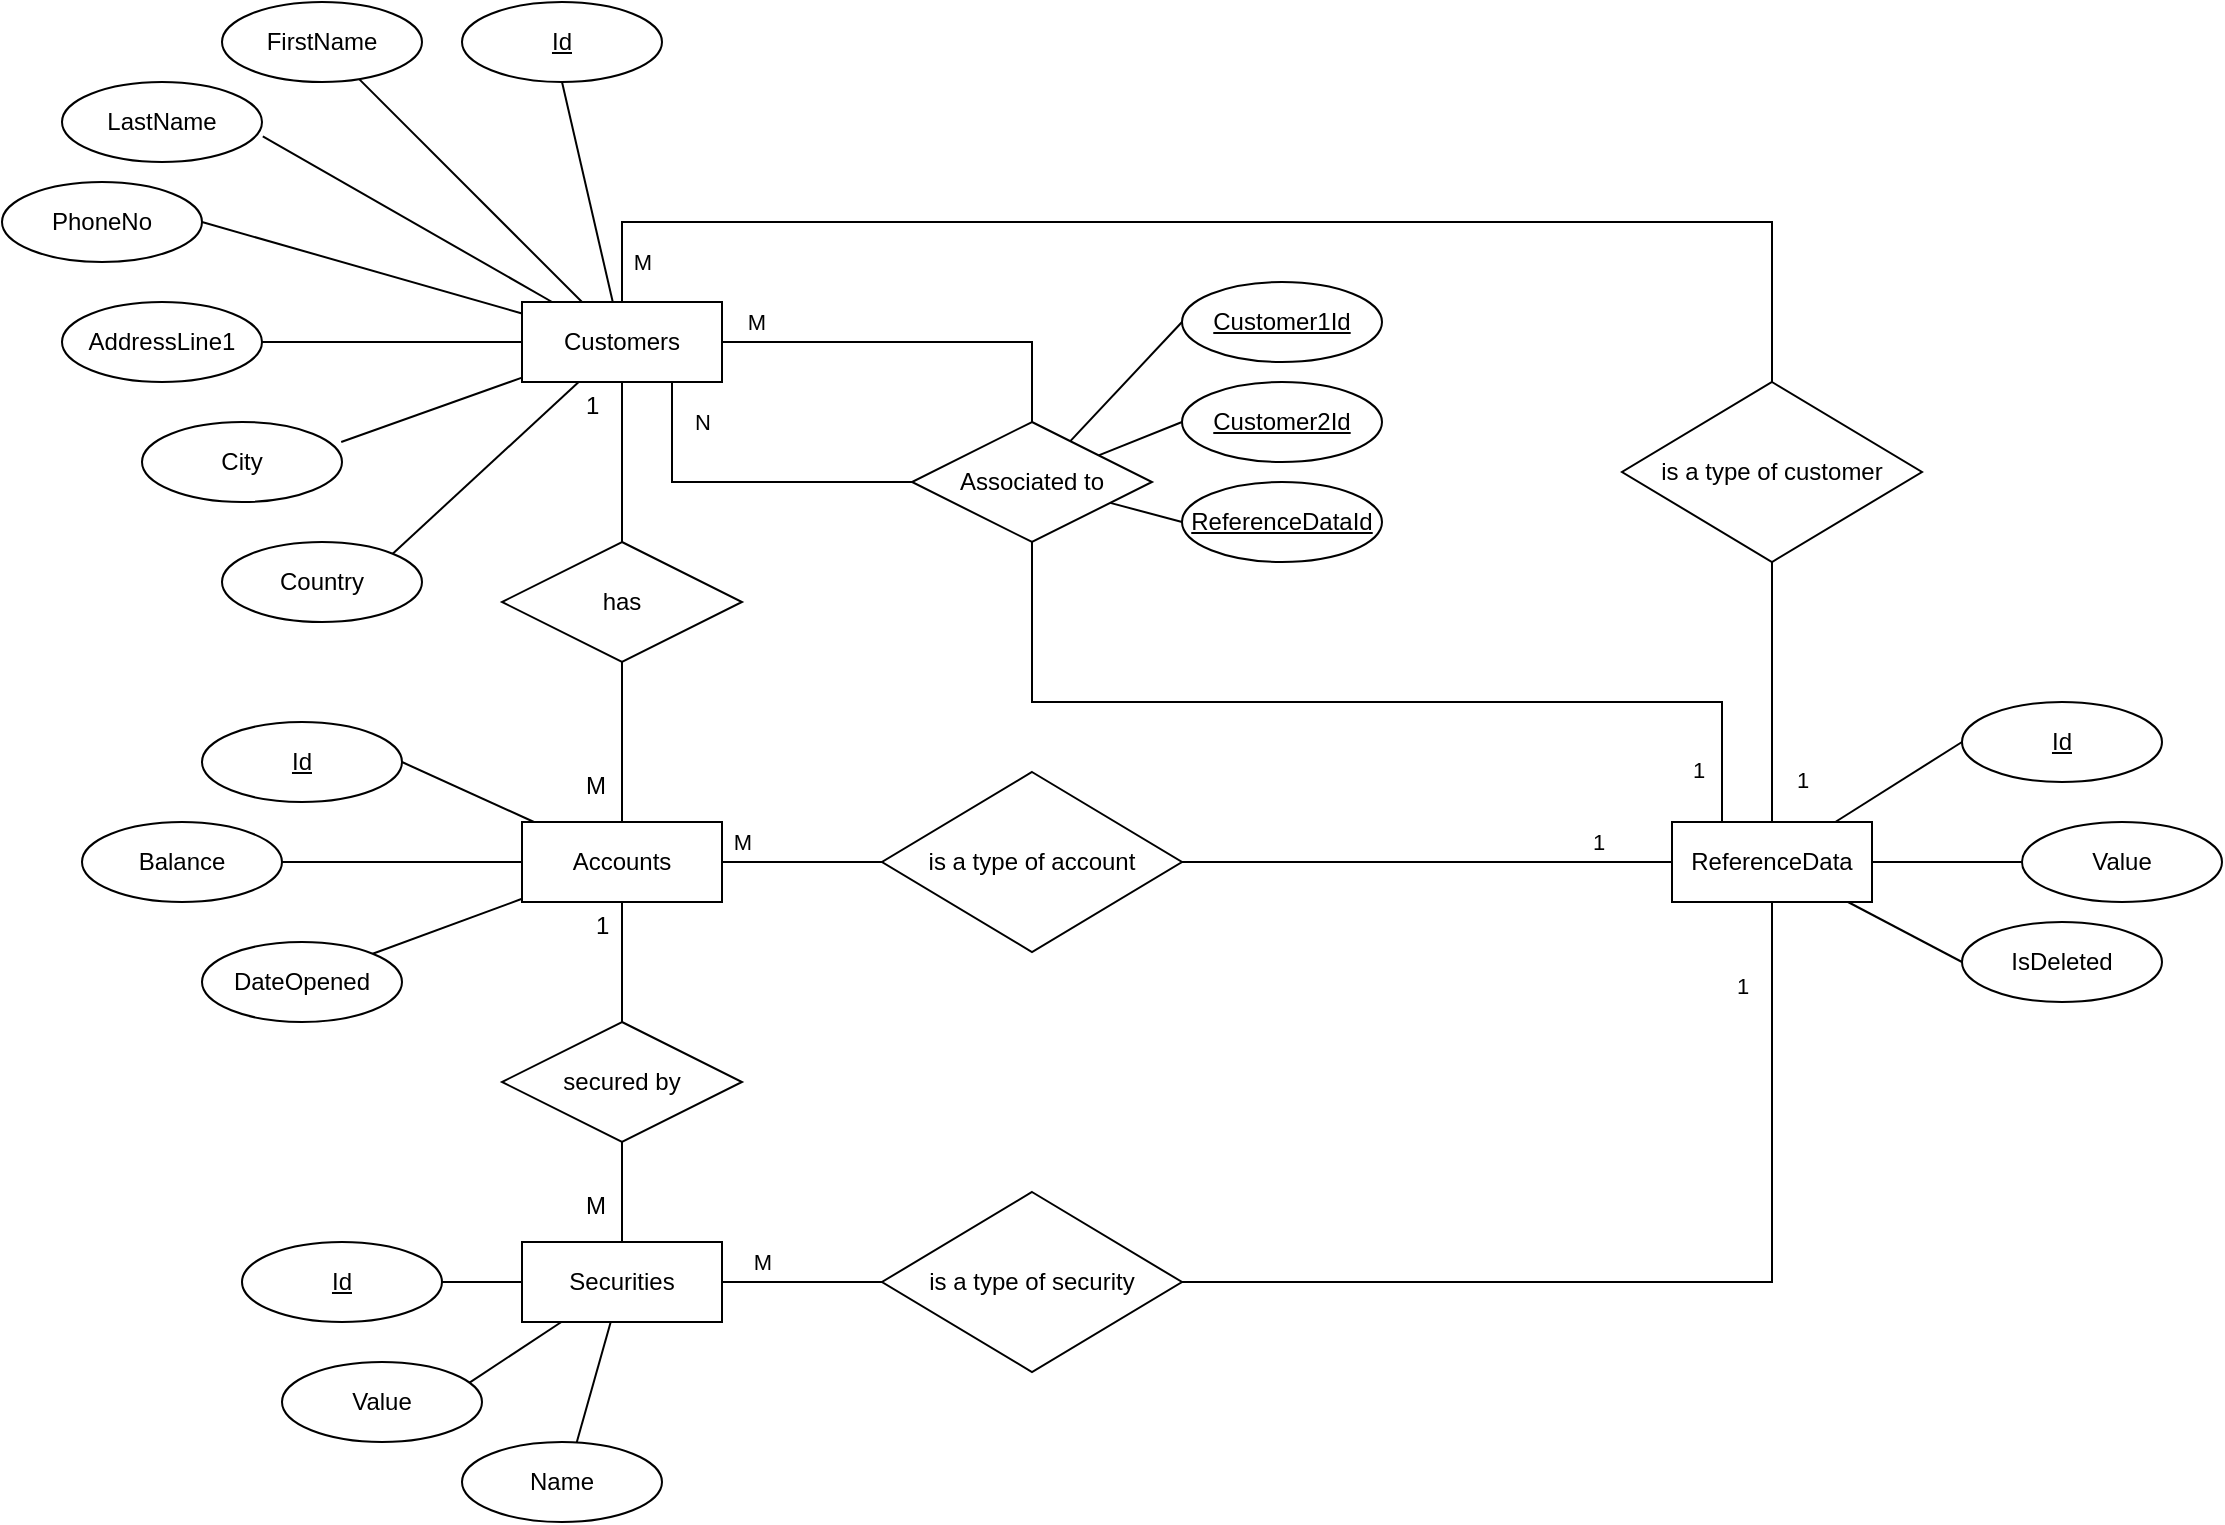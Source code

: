 <mxfile version="13.9.9" type="device"><diagram id="R2lEEEUBdFMjLlhIrx00" name="Page-1"><mxGraphModel dx="1024" dy="592" grid="1" gridSize="10" guides="1" tooltips="1" connect="1" arrows="1" fold="1" page="1" pageScale="1" pageWidth="850" pageHeight="1100" math="0" shadow="0" extFonts="Permanent Marker^https://fonts.googleapis.com/css?family=Permanent+Marker"><root><mxCell id="0"/><mxCell id="1" parent="0"/><mxCell id="FqsRvn6V4oS4oBVbZJFk-26" style="edgeStyle=orthogonalEdgeStyle;rounded=0;orthogonalLoop=1;jettySize=auto;html=1;entryX=0.5;entryY=0;entryDx=0;entryDy=0;endArrow=none;endFill=0;exitX=0.5;exitY=0;exitDx=0;exitDy=0;" parent="1" source="FqsRvn6V4oS4oBVbZJFk-1" target="FqsRvn6V4oS4oBVbZJFk-25" edge="1"><mxGeometry relative="1" as="geometry"><Array as="points"><mxPoint x="440" y="120"/><mxPoint x="1015" y="120"/></Array></mxGeometry></mxCell><mxCell id="FqsRvn6V4oS4oBVbZJFk-28" value="M" style="edgeLabel;html=1;align=center;verticalAlign=middle;resizable=0;points=[];" parent="FqsRvn6V4oS4oBVbZJFk-26" vertex="1" connectable="0"><mxGeometry x="-0.869" y="-4" relative="1" as="geometry"><mxPoint x="4" y="16" as="offset"/></mxGeometry></mxCell><mxCell id="FqsRvn6V4oS4oBVbZJFk-53" style="edgeStyle=orthogonalEdgeStyle;rounded=0;orthogonalLoop=1;jettySize=auto;html=1;entryX=0.5;entryY=0;entryDx=0;entryDy=0;endArrow=none;endFill=0;" parent="1" source="FqsRvn6V4oS4oBVbZJFk-1" target="FqsRvn6V4oS4oBVbZJFk-44" edge="1"><mxGeometry relative="1" as="geometry"/></mxCell><mxCell id="FqsRvn6V4oS4oBVbZJFk-54" value="M" style="edgeLabel;html=1;align=center;verticalAlign=middle;resizable=0;points=[];" parent="FqsRvn6V4oS4oBVbZJFk-53" vertex="1" connectable="0"><mxGeometry x="-0.83" y="1" relative="1" as="geometry"><mxPoint y="-9" as="offset"/></mxGeometry></mxCell><mxCell id="FqsRvn6V4oS4oBVbZJFk-67" style="rounded=0;orthogonalLoop=1;jettySize=auto;html=1;entryX=0.5;entryY=1;entryDx=0;entryDy=0;endArrow=none;endFill=0;" parent="1" source="FqsRvn6V4oS4oBVbZJFk-1" target="FqsRvn6V4oS4oBVbZJFk-59" edge="1"><mxGeometry relative="1" as="geometry"/></mxCell><mxCell id="FqsRvn6V4oS4oBVbZJFk-68" style="edgeStyle=none;rounded=0;orthogonalLoop=1;jettySize=auto;html=1;endArrow=none;endFill=0;" parent="1" source="FqsRvn6V4oS4oBVbZJFk-1" target="FqsRvn6V4oS4oBVbZJFk-60" edge="1"><mxGeometry relative="1" as="geometry"/></mxCell><mxCell id="FqsRvn6V4oS4oBVbZJFk-69" style="edgeStyle=none;rounded=0;orthogonalLoop=1;jettySize=auto;html=1;entryX=1.004;entryY=0.68;entryDx=0;entryDy=0;entryPerimeter=0;endArrow=none;endFill=0;" parent="1" source="FqsRvn6V4oS4oBVbZJFk-1" target="FqsRvn6V4oS4oBVbZJFk-61" edge="1"><mxGeometry relative="1" as="geometry"/></mxCell><mxCell id="FqsRvn6V4oS4oBVbZJFk-70" style="edgeStyle=none;rounded=0;orthogonalLoop=1;jettySize=auto;html=1;entryX=1;entryY=0.5;entryDx=0;entryDy=0;endArrow=none;endFill=0;" parent="1" source="FqsRvn6V4oS4oBVbZJFk-1" target="FqsRvn6V4oS4oBVbZJFk-62" edge="1"><mxGeometry relative="1" as="geometry"/></mxCell><mxCell id="FqsRvn6V4oS4oBVbZJFk-71" style="edgeStyle=none;rounded=0;orthogonalLoop=1;jettySize=auto;html=1;entryX=1;entryY=0.5;entryDx=0;entryDy=0;endArrow=none;endFill=0;" parent="1" source="FqsRvn6V4oS4oBVbZJFk-1" target="FqsRvn6V4oS4oBVbZJFk-63" edge="1"><mxGeometry relative="1" as="geometry"/></mxCell><mxCell id="FqsRvn6V4oS4oBVbZJFk-72" style="edgeStyle=none;rounded=0;orthogonalLoop=1;jettySize=auto;html=1;entryX=0.996;entryY=0.25;entryDx=0;entryDy=0;entryPerimeter=0;endArrow=none;endFill=0;" parent="1" source="FqsRvn6V4oS4oBVbZJFk-1" target="FqsRvn6V4oS4oBVbZJFk-64" edge="1"><mxGeometry relative="1" as="geometry"/></mxCell><mxCell id="FqsRvn6V4oS4oBVbZJFk-73" style="edgeStyle=none;rounded=0;orthogonalLoop=1;jettySize=auto;html=1;entryX=1;entryY=0;entryDx=0;entryDy=0;endArrow=none;endFill=0;" parent="1" source="FqsRvn6V4oS4oBVbZJFk-1" target="FqsRvn6V4oS4oBVbZJFk-65" edge="1"><mxGeometry relative="1" as="geometry"/></mxCell><mxCell id="FqsRvn6V4oS4oBVbZJFk-1" value="Customers" style="whiteSpace=wrap;html=1;align=center;" parent="1" vertex="1"><mxGeometry x="390" y="160" width="100" height="40" as="geometry"/></mxCell><mxCell id="FqsRvn6V4oS4oBVbZJFk-78" style="edgeStyle=none;rounded=0;orthogonalLoop=1;jettySize=auto;html=1;entryX=1;entryY=0.5;entryDx=0;entryDy=0;endArrow=none;endFill=0;" parent="1" source="FqsRvn6V4oS4oBVbZJFk-2" target="FqsRvn6V4oS4oBVbZJFk-76" edge="1"><mxGeometry relative="1" as="geometry"/></mxCell><mxCell id="FqsRvn6V4oS4oBVbZJFk-79" style="edgeStyle=none;rounded=0;orthogonalLoop=1;jettySize=auto;html=1;endArrow=none;endFill=0;" parent="1" source="FqsRvn6V4oS4oBVbZJFk-2" target="FqsRvn6V4oS4oBVbZJFk-74" edge="1"><mxGeometry relative="1" as="geometry"/></mxCell><mxCell id="FqsRvn6V4oS4oBVbZJFk-80" style="edgeStyle=none;rounded=0;orthogonalLoop=1;jettySize=auto;html=1;entryX=1;entryY=0;entryDx=0;entryDy=0;endArrow=none;endFill=0;" parent="1" source="FqsRvn6V4oS4oBVbZJFk-2" target="FqsRvn6V4oS4oBVbZJFk-77" edge="1"><mxGeometry relative="1" as="geometry"/></mxCell><mxCell id="FqsRvn6V4oS4oBVbZJFk-2" value="Accounts" style="whiteSpace=wrap;html=1;align=center;" parent="1" vertex="1"><mxGeometry x="390" y="420" width="100" height="40" as="geometry"/></mxCell><mxCell id="FqsRvn6V4oS4oBVbZJFk-85" style="edgeStyle=none;rounded=0;orthogonalLoop=1;jettySize=auto;html=1;entryX=1;entryY=0.5;entryDx=0;entryDy=0;endArrow=none;endFill=0;" parent="1" source="FqsRvn6V4oS4oBVbZJFk-3" target="FqsRvn6V4oS4oBVbZJFk-81" edge="1"><mxGeometry relative="1" as="geometry"/></mxCell><mxCell id="FqsRvn6V4oS4oBVbZJFk-86" style="edgeStyle=none;rounded=0;orthogonalLoop=1;jettySize=auto;html=1;entryX=0.936;entryY=0.26;entryDx=0;entryDy=0;entryPerimeter=0;endArrow=none;endFill=0;" parent="1" source="FqsRvn6V4oS4oBVbZJFk-3" target="FqsRvn6V4oS4oBVbZJFk-83" edge="1"><mxGeometry relative="1" as="geometry"/></mxCell><mxCell id="FqsRvn6V4oS4oBVbZJFk-87" style="edgeStyle=none;rounded=0;orthogonalLoop=1;jettySize=auto;html=1;entryX=0.572;entryY=0.02;entryDx=0;entryDy=0;entryPerimeter=0;endArrow=none;endFill=0;" parent="1" source="FqsRvn6V4oS4oBVbZJFk-3" target="FqsRvn6V4oS4oBVbZJFk-84" edge="1"><mxGeometry relative="1" as="geometry"/></mxCell><mxCell id="FqsRvn6V4oS4oBVbZJFk-3" value="Securities" style="whiteSpace=wrap;html=1;align=center;" parent="1" vertex="1"><mxGeometry x="390" y="630" width="100" height="40" as="geometry"/></mxCell><mxCell id="FqsRvn6V4oS4oBVbZJFk-90" style="edgeStyle=none;rounded=0;orthogonalLoop=1;jettySize=auto;html=1;entryX=0;entryY=0.5;entryDx=0;entryDy=0;endArrow=none;endFill=0;" parent="1" source="FqsRvn6V4oS4oBVbZJFk-4" target="FqsRvn6V4oS4oBVbZJFk-82" edge="1"><mxGeometry relative="1" as="geometry"/></mxCell><mxCell id="FqsRvn6V4oS4oBVbZJFk-91" style="edgeStyle=none;rounded=0;orthogonalLoop=1;jettySize=auto;html=1;entryX=0;entryY=0.5;entryDx=0;entryDy=0;endArrow=none;endFill=0;" parent="1" source="FqsRvn6V4oS4oBVbZJFk-4" target="FqsRvn6V4oS4oBVbZJFk-88" edge="1"><mxGeometry relative="1" as="geometry"/></mxCell><mxCell id="FqsRvn6V4oS4oBVbZJFk-92" style="edgeStyle=none;rounded=0;orthogonalLoop=1;jettySize=auto;html=1;entryX=0;entryY=0.5;entryDx=0;entryDy=0;endArrow=none;endFill=0;" parent="1" source="FqsRvn6V4oS4oBVbZJFk-4" target="FqsRvn6V4oS4oBVbZJFk-89" edge="1"><mxGeometry relative="1" as="geometry"/></mxCell><mxCell id="FqsRvn6V4oS4oBVbZJFk-4" value="ReferenceData" style="whiteSpace=wrap;html=1;align=center;" parent="1" vertex="1"><mxGeometry x="965" y="420" width="100" height="40" as="geometry"/></mxCell><mxCell id="FqsRvn6V4oS4oBVbZJFk-14" value="" style="edgeStyle=orthogonalEdgeStyle;rounded=0;orthogonalLoop=1;jettySize=auto;html=1;endArrow=none;endFill=0;" parent="1" source="FqsRvn6V4oS4oBVbZJFk-6" target="FqsRvn6V4oS4oBVbZJFk-1" edge="1"><mxGeometry relative="1" as="geometry"/></mxCell><mxCell id="FqsRvn6V4oS4oBVbZJFk-6" value="has" style="shape=rhombus;perimeter=rhombusPerimeter;whiteSpace=wrap;html=1;align=center;" parent="1" vertex="1"><mxGeometry x="380" y="280" width="120" height="60" as="geometry"/></mxCell><mxCell id="FqsRvn6V4oS4oBVbZJFk-11" value="" style="endArrow=none;html=1;rounded=0;entryX=0.5;entryY=0;entryDx=0;entryDy=0;" parent="1" source="FqsRvn6V4oS4oBVbZJFk-1" target="FqsRvn6V4oS4oBVbZJFk-6" edge="1"><mxGeometry relative="1" as="geometry"><mxPoint x="250" y="410" as="sourcePoint"/><mxPoint x="410" y="410" as="targetPoint"/></mxGeometry></mxCell><mxCell id="FqsRvn6V4oS4oBVbZJFk-12" value="1" style="resizable=0;html=1;align=left;verticalAlign=bottom;" parent="FqsRvn6V4oS4oBVbZJFk-11" connectable="0" vertex="1"><mxGeometry x="-1" relative="1" as="geometry"><mxPoint x="-20" y="20" as="offset"/></mxGeometry></mxCell><mxCell id="FqsRvn6V4oS4oBVbZJFk-13" value="" style="resizable=0;html=1;align=right;verticalAlign=bottom;" parent="FqsRvn6V4oS4oBVbZJFk-11" connectable="0" vertex="1"><mxGeometry x="1" relative="1" as="geometry"><mxPoint x="20" as="offset"/></mxGeometry></mxCell><mxCell id="FqsRvn6V4oS4oBVbZJFk-15" value="" style="endArrow=none;html=1;rounded=0;entryX=0.5;entryY=1;entryDx=0;entryDy=0;exitX=0.5;exitY=0;exitDx=0;exitDy=0;" parent="1" source="FqsRvn6V4oS4oBVbZJFk-2" target="FqsRvn6V4oS4oBVbZJFk-6" edge="1"><mxGeometry relative="1" as="geometry"><mxPoint x="440" y="410" as="sourcePoint"/><mxPoint x="440" y="350" as="targetPoint"/></mxGeometry></mxCell><mxCell id="FqsRvn6V4oS4oBVbZJFk-16" value="M" style="resizable=0;html=1;align=left;verticalAlign=bottom;" parent="FqsRvn6V4oS4oBVbZJFk-15" connectable="0" vertex="1"><mxGeometry x="-1" relative="1" as="geometry"><mxPoint x="-20" y="-10" as="offset"/></mxGeometry></mxCell><mxCell id="FqsRvn6V4oS4oBVbZJFk-17" value="" style="resizable=0;html=1;align=right;verticalAlign=bottom;" parent="FqsRvn6V4oS4oBVbZJFk-15" connectable="0" vertex="1"><mxGeometry x="1" relative="1" as="geometry"><mxPoint x="20" y="20" as="offset"/></mxGeometry></mxCell><mxCell id="FqsRvn6V4oS4oBVbZJFk-18" value="secured by" style="shape=rhombus;perimeter=rhombusPerimeter;whiteSpace=wrap;html=1;align=center;" parent="1" vertex="1"><mxGeometry x="380" y="520" width="120" height="60" as="geometry"/></mxCell><mxCell id="FqsRvn6V4oS4oBVbZJFk-19" value="" style="endArrow=none;html=1;rounded=0;entryX=0.5;entryY=0;entryDx=0;entryDy=0;exitX=0.5;exitY=1;exitDx=0;exitDy=0;" parent="1" source="FqsRvn6V4oS4oBVbZJFk-2" target="FqsRvn6V4oS4oBVbZJFk-18" edge="1"><mxGeometry relative="1" as="geometry"><mxPoint x="290" y="450" as="sourcePoint"/><mxPoint x="260" y="660" as="targetPoint"/></mxGeometry></mxCell><mxCell id="FqsRvn6V4oS4oBVbZJFk-20" value="1" style="resizable=0;html=1;align=left;verticalAlign=bottom;" parent="FqsRvn6V4oS4oBVbZJFk-19" connectable="0" vertex="1"><mxGeometry x="-1" relative="1" as="geometry"><mxPoint x="-15" y="20" as="offset"/></mxGeometry></mxCell><mxCell id="FqsRvn6V4oS4oBVbZJFk-21" value="" style="resizable=0;html=1;align=right;verticalAlign=bottom;" parent="FqsRvn6V4oS4oBVbZJFk-19" connectable="0" vertex="1"><mxGeometry x="1" relative="1" as="geometry"><mxPoint x="20" as="offset"/></mxGeometry></mxCell><mxCell id="FqsRvn6V4oS4oBVbZJFk-22" value="" style="endArrow=none;html=1;rounded=0;entryX=0.5;entryY=1;entryDx=0;entryDy=0;exitX=0.5;exitY=0;exitDx=0;exitDy=0;" parent="1" source="FqsRvn6V4oS4oBVbZJFk-3" target="FqsRvn6V4oS4oBVbZJFk-18" edge="1"><mxGeometry relative="1" as="geometry"><mxPoint x="290" y="670" as="sourcePoint"/><mxPoint x="290" y="600" as="targetPoint"/></mxGeometry></mxCell><mxCell id="FqsRvn6V4oS4oBVbZJFk-23" value="M" style="resizable=0;html=1;align=left;verticalAlign=bottom;" parent="FqsRvn6V4oS4oBVbZJFk-22" connectable="0" vertex="1"><mxGeometry x="-1" relative="1" as="geometry"><mxPoint x="-20" y="-10" as="offset"/></mxGeometry></mxCell><mxCell id="FqsRvn6V4oS4oBVbZJFk-24" value="" style="resizable=0;html=1;align=right;verticalAlign=bottom;" parent="FqsRvn6V4oS4oBVbZJFk-22" connectable="0" vertex="1"><mxGeometry x="1" relative="1" as="geometry"><mxPoint x="20" y="20" as="offset"/></mxGeometry></mxCell><mxCell id="FqsRvn6V4oS4oBVbZJFk-27" style="edgeStyle=orthogonalEdgeStyle;rounded=0;orthogonalLoop=1;jettySize=auto;html=1;entryX=0.5;entryY=0;entryDx=0;entryDy=0;endArrow=none;endFill=0;" parent="1" source="FqsRvn6V4oS4oBVbZJFk-25" target="FqsRvn6V4oS4oBVbZJFk-4" edge="1"><mxGeometry relative="1" as="geometry"/></mxCell><mxCell id="FqsRvn6V4oS4oBVbZJFk-29" value="1" style="edgeLabel;html=1;align=center;verticalAlign=middle;resizable=0;points=[];" parent="FqsRvn6V4oS4oBVbZJFk-27" vertex="1" connectable="0"><mxGeometry x="0.724" y="1" relative="1" as="geometry"><mxPoint x="14" y="-3" as="offset"/></mxGeometry></mxCell><mxCell id="FqsRvn6V4oS4oBVbZJFk-25" value="is a type of customer" style="shape=rhombus;perimeter=rhombusPerimeter;whiteSpace=wrap;html=1;align=center;" parent="1" vertex="1"><mxGeometry x="940" y="200" width="150" height="90" as="geometry"/></mxCell><mxCell id="FqsRvn6V4oS4oBVbZJFk-30" style="edgeStyle=orthogonalEdgeStyle;rounded=0;orthogonalLoop=1;jettySize=auto;html=1;entryX=0;entryY=0.5;entryDx=0;entryDy=0;endArrow=none;endFill=0;exitX=1;exitY=0.5;exitDx=0;exitDy=0;" parent="1" source="FqsRvn6V4oS4oBVbZJFk-2" target="FqsRvn6V4oS4oBVbZJFk-34" edge="1"><mxGeometry relative="1" as="geometry"><mxPoint x="500" y="190" as="sourcePoint"/></mxGeometry></mxCell><mxCell id="FqsRvn6V4oS4oBVbZJFk-31" value="M" style="edgeLabel;html=1;align=center;verticalAlign=middle;resizable=0;points=[];" parent="FqsRvn6V4oS4oBVbZJFk-30" vertex="1" connectable="0"><mxGeometry x="-0.869" y="-4" relative="1" as="geometry"><mxPoint x="5" y="-14" as="offset"/></mxGeometry></mxCell><mxCell id="FqsRvn6V4oS4oBVbZJFk-32" style="edgeStyle=orthogonalEdgeStyle;rounded=0;orthogonalLoop=1;jettySize=auto;html=1;entryX=0;entryY=0.5;entryDx=0;entryDy=0;endArrow=none;endFill=0;" parent="1" source="FqsRvn6V4oS4oBVbZJFk-34" target="FqsRvn6V4oS4oBVbZJFk-4" edge="1"><mxGeometry relative="1" as="geometry"><mxPoint x="865" y="420" as="targetPoint"/></mxGeometry></mxCell><mxCell id="FqsRvn6V4oS4oBVbZJFk-33" value="1" style="edgeLabel;html=1;align=center;verticalAlign=middle;resizable=0;points=[];" parent="FqsRvn6V4oS4oBVbZJFk-32" vertex="1" connectable="0"><mxGeometry x="0.724" y="1" relative="1" as="geometry"><mxPoint x="-3" y="-9" as="offset"/></mxGeometry></mxCell><mxCell id="FqsRvn6V4oS4oBVbZJFk-35" value="" style="edgeStyle=orthogonalEdgeStyle;rounded=0;orthogonalLoop=1;jettySize=auto;html=1;endArrow=none;endFill=0;" parent="1" source="FqsRvn6V4oS4oBVbZJFk-34" target="FqsRvn6V4oS4oBVbZJFk-2" edge="1"><mxGeometry relative="1" as="geometry"/></mxCell><mxCell id="FqsRvn6V4oS4oBVbZJFk-34" value="is a type of account" style="shape=rhombus;perimeter=rhombusPerimeter;whiteSpace=wrap;html=1;align=center;" parent="1" vertex="1"><mxGeometry x="570" y="395" width="150" height="90" as="geometry"/></mxCell><mxCell id="FqsRvn6V4oS4oBVbZJFk-36" style="edgeStyle=orthogonalEdgeStyle;rounded=0;orthogonalLoop=1;jettySize=auto;html=1;entryX=0.5;entryY=1;entryDx=0;entryDy=0;endArrow=none;endFill=0;" parent="1" source="FqsRvn6V4oS4oBVbZJFk-39" target="FqsRvn6V4oS4oBVbZJFk-4" edge="1"><mxGeometry relative="1" as="geometry"><mxPoint x="827.5" y="470" as="targetPoint"/></mxGeometry></mxCell><mxCell id="FqsRvn6V4oS4oBVbZJFk-37" value="1" style="edgeLabel;html=1;align=center;verticalAlign=middle;resizable=0;points=[];" parent="FqsRvn6V4oS4oBVbZJFk-36" vertex="1" connectable="0"><mxGeometry x="0.724" y="1" relative="1" as="geometry"><mxPoint x="-14" y="-25" as="offset"/></mxGeometry></mxCell><mxCell id="FqsRvn6V4oS4oBVbZJFk-38" value="M" style="edgeStyle=orthogonalEdgeStyle;rounded=0;orthogonalLoop=1;jettySize=auto;html=1;endArrow=none;endFill=0;entryX=1;entryY=0.5;entryDx=0;entryDy=0;" parent="1" source="FqsRvn6V4oS4oBVbZJFk-39" target="FqsRvn6V4oS4oBVbZJFk-3" edge="1"><mxGeometry x="0.5" y="-10" relative="1" as="geometry"><mxPoint x="462.5" y="660" as="targetPoint"/><mxPoint as="offset"/></mxGeometry></mxCell><mxCell id="FqsRvn6V4oS4oBVbZJFk-39" value="is a type of security" style="shape=rhombus;perimeter=rhombusPerimeter;whiteSpace=wrap;html=1;align=center;" parent="1" vertex="1"><mxGeometry x="570" y="605" width="150" height="90" as="geometry"/></mxCell><mxCell id="FqsRvn6V4oS4oBVbZJFk-55" style="edgeStyle=orthogonalEdgeStyle;rounded=0;orthogonalLoop=1;jettySize=auto;html=1;entryX=0.75;entryY=1;entryDx=0;entryDy=0;endArrow=none;endFill=0;" parent="1" source="FqsRvn6V4oS4oBVbZJFk-44" target="FqsRvn6V4oS4oBVbZJFk-1" edge="1"><mxGeometry relative="1" as="geometry"><Array as="points"><mxPoint x="465" y="250"/></Array></mxGeometry></mxCell><mxCell id="FqsRvn6V4oS4oBVbZJFk-56" value="N" style="edgeLabel;html=1;align=center;verticalAlign=middle;resizable=0;points=[];" parent="FqsRvn6V4oS4oBVbZJFk-55" vertex="1" connectable="0"><mxGeometry x="0.826" relative="1" as="geometry"><mxPoint x="15" y="5" as="offset"/></mxGeometry></mxCell><mxCell id="FqsRvn6V4oS4oBVbZJFk-57" style="edgeStyle=orthogonalEdgeStyle;rounded=0;orthogonalLoop=1;jettySize=auto;html=1;endArrow=none;endFill=0;entryX=0.25;entryY=0;entryDx=0;entryDy=0;" parent="1" source="FqsRvn6V4oS4oBVbZJFk-44" target="FqsRvn6V4oS4oBVbZJFk-4" edge="1"><mxGeometry relative="1" as="geometry"><mxPoint x="830" y="419" as="targetPoint"/><Array as="points"><mxPoint x="645" y="360"/><mxPoint x="990" y="360"/></Array></mxGeometry></mxCell><mxCell id="FqsRvn6V4oS4oBVbZJFk-58" value="1" style="edgeLabel;html=1;align=center;verticalAlign=middle;resizable=0;points=[];" parent="FqsRvn6V4oS4oBVbZJFk-57" vertex="1" connectable="0"><mxGeometry x="0.892" y="1" relative="1" as="geometry"><mxPoint x="-13" as="offset"/></mxGeometry></mxCell><mxCell id="mcZe06TEdlMJ-2zshyAM-4" style="rounded=0;orthogonalLoop=1;jettySize=auto;html=1;entryX=0;entryY=0.5;entryDx=0;entryDy=0;endArrow=none;endFill=0;" edge="1" parent="1" source="FqsRvn6V4oS4oBVbZJFk-44" target="mcZe06TEdlMJ-2zshyAM-1"><mxGeometry relative="1" as="geometry"/></mxCell><mxCell id="mcZe06TEdlMJ-2zshyAM-5" style="edgeStyle=none;rounded=0;orthogonalLoop=1;jettySize=auto;html=1;entryX=0;entryY=0.5;entryDx=0;entryDy=0;endArrow=none;endFill=0;" edge="1" parent="1" source="FqsRvn6V4oS4oBVbZJFk-44" target="mcZe06TEdlMJ-2zshyAM-2"><mxGeometry relative="1" as="geometry"/></mxCell><mxCell id="mcZe06TEdlMJ-2zshyAM-6" style="edgeStyle=none;rounded=0;orthogonalLoop=1;jettySize=auto;html=1;entryX=0;entryY=0.5;entryDx=0;entryDy=0;endArrow=none;endFill=0;" edge="1" parent="1" source="FqsRvn6V4oS4oBVbZJFk-44" target="mcZe06TEdlMJ-2zshyAM-3"><mxGeometry relative="1" as="geometry"/></mxCell><mxCell id="FqsRvn6V4oS4oBVbZJFk-44" value="Associated to" style="shape=rhombus;perimeter=rhombusPerimeter;whiteSpace=wrap;html=1;align=center;" parent="1" vertex="1"><mxGeometry x="585" y="220" width="120" height="60" as="geometry"/></mxCell><mxCell id="FqsRvn6V4oS4oBVbZJFk-59" value="Id" style="ellipse;whiteSpace=wrap;html=1;align=center;fontStyle=4" parent="1" vertex="1"><mxGeometry x="360" y="10" width="100" height="40" as="geometry"/></mxCell><mxCell id="FqsRvn6V4oS4oBVbZJFk-60" value="FirstName" style="ellipse;whiteSpace=wrap;html=1;align=center;" parent="1" vertex="1"><mxGeometry x="240" y="10" width="100" height="40" as="geometry"/></mxCell><mxCell id="FqsRvn6V4oS4oBVbZJFk-61" value="LastName" style="ellipse;whiteSpace=wrap;html=1;align=center;" parent="1" vertex="1"><mxGeometry x="160" y="50" width="100" height="40" as="geometry"/></mxCell><mxCell id="FqsRvn6V4oS4oBVbZJFk-62" value="PhoneNo" style="ellipse;whiteSpace=wrap;html=1;align=center;" parent="1" vertex="1"><mxGeometry x="130" y="100" width="100" height="40" as="geometry"/></mxCell><mxCell id="FqsRvn6V4oS4oBVbZJFk-63" value="AddressLine1" style="ellipse;whiteSpace=wrap;html=1;align=center;" parent="1" vertex="1"><mxGeometry x="160" y="160" width="100" height="40" as="geometry"/></mxCell><mxCell id="FqsRvn6V4oS4oBVbZJFk-64" value="City" style="ellipse;whiteSpace=wrap;html=1;align=center;" parent="1" vertex="1"><mxGeometry x="200" y="220" width="100" height="40" as="geometry"/></mxCell><mxCell id="FqsRvn6V4oS4oBVbZJFk-65" value="Country" style="ellipse;whiteSpace=wrap;html=1;align=center;" parent="1" vertex="1"><mxGeometry x="240" y="280" width="100" height="40" as="geometry"/></mxCell><mxCell id="FqsRvn6V4oS4oBVbZJFk-74" value="Balance" style="ellipse;whiteSpace=wrap;html=1;align=center;" parent="1" vertex="1"><mxGeometry x="170" y="420" width="100" height="40" as="geometry"/></mxCell><mxCell id="FqsRvn6V4oS4oBVbZJFk-76" value="Id" style="ellipse;whiteSpace=wrap;html=1;align=center;fontStyle=4" parent="1" vertex="1"><mxGeometry x="230" y="370" width="100" height="40" as="geometry"/></mxCell><mxCell id="FqsRvn6V4oS4oBVbZJFk-77" value="DateOpened" style="ellipse;whiteSpace=wrap;html=1;align=center;" parent="1" vertex="1"><mxGeometry x="230" y="480" width="100" height="40" as="geometry"/></mxCell><mxCell id="FqsRvn6V4oS4oBVbZJFk-81" value="Id" style="ellipse;whiteSpace=wrap;html=1;align=center;fontStyle=4" parent="1" vertex="1"><mxGeometry x="250" y="630" width="100" height="40" as="geometry"/></mxCell><mxCell id="FqsRvn6V4oS4oBVbZJFk-82" value="Id" style="ellipse;whiteSpace=wrap;html=1;align=center;fontStyle=4" parent="1" vertex="1"><mxGeometry x="1110" y="360" width="100" height="40" as="geometry"/></mxCell><mxCell id="FqsRvn6V4oS4oBVbZJFk-83" value="Value" style="ellipse;whiteSpace=wrap;html=1;align=center;" parent="1" vertex="1"><mxGeometry x="270" y="690" width="100" height="40" as="geometry"/></mxCell><mxCell id="FqsRvn6V4oS4oBVbZJFk-84" value="Name" style="ellipse;whiteSpace=wrap;html=1;align=center;" parent="1" vertex="1"><mxGeometry x="360" y="730" width="100" height="40" as="geometry"/></mxCell><mxCell id="FqsRvn6V4oS4oBVbZJFk-88" value="Value" style="ellipse;whiteSpace=wrap;html=1;align=center;" parent="1" vertex="1"><mxGeometry x="1140" y="420" width="100" height="40" as="geometry"/></mxCell><mxCell id="FqsRvn6V4oS4oBVbZJFk-89" value="IsDeleted" style="ellipse;whiteSpace=wrap;html=1;align=center;" parent="1" vertex="1"><mxGeometry x="1110" y="470" width="100" height="40" as="geometry"/></mxCell><mxCell id="mcZe06TEdlMJ-2zshyAM-1" value="Customer1Id" style="ellipse;whiteSpace=wrap;html=1;align=center;fontStyle=4" vertex="1" parent="1"><mxGeometry x="720" y="150" width="100" height="40" as="geometry"/></mxCell><mxCell id="mcZe06TEdlMJ-2zshyAM-2" value="Customer2Id" style="ellipse;whiteSpace=wrap;html=1;align=center;fontStyle=4" vertex="1" parent="1"><mxGeometry x="720" y="200" width="100" height="40" as="geometry"/></mxCell><mxCell id="mcZe06TEdlMJ-2zshyAM-3" value="ReferenceDataId" style="ellipse;whiteSpace=wrap;html=1;align=center;fontStyle=4" vertex="1" parent="1"><mxGeometry x="720" y="250" width="100" height="40" as="geometry"/></mxCell></root></mxGraphModel></diagram></mxfile>